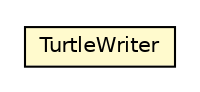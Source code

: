 #!/usr/local/bin/dot
#
# Class diagram 
# Generated by UMLGraph version R5_6-24-gf6e263 (http://www.umlgraph.org/)
#

digraph G {
	edge [fontname="Helvetica",fontsize=10,labelfontname="Helvetica",labelfontsize=10];
	node [fontname="Helvetica",fontsize=10,shape=plaintext];
	nodesep=0.25;
	ranksep=0.5;
	// org.universAAL.middleware.serialization.turtle.TurtleWriter
	c8076351 [label=<<table title="org.universAAL.middleware.serialization.turtle.TurtleWriter" border="0" cellborder="1" cellspacing="0" cellpadding="2" port="p" bgcolor="lemonChiffon" href="./TurtleWriter.html">
		<tr><td><table border="0" cellspacing="0" cellpadding="1">
<tr><td align="center" balign="center"> TurtleWriter </td></tr>
		</table></td></tr>
		</table>>, URL="./TurtleWriter.html", fontname="Helvetica", fontcolor="black", fontsize=10.0];
}

